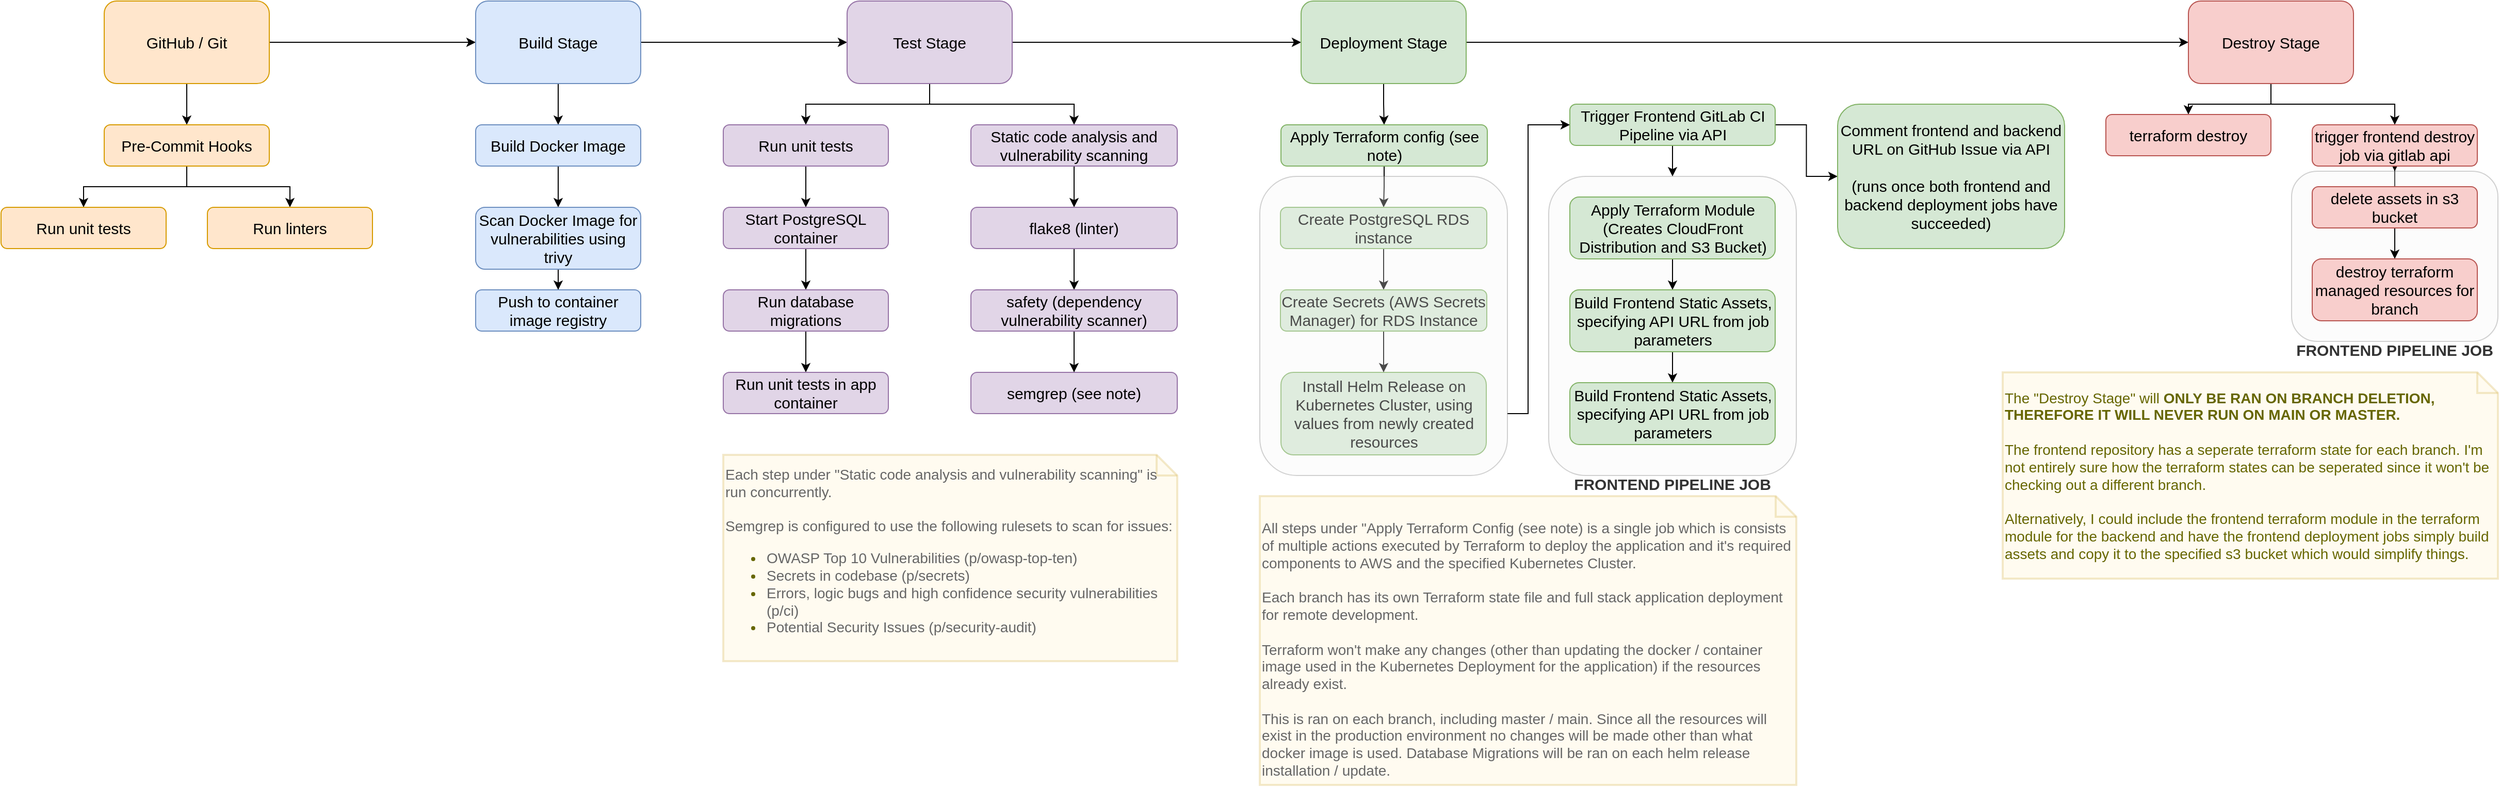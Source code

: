 <mxfile version="15.0.6" type="device"><diagram id="C5RBs43oDa-KdzZeNtuy" name="Page-1"><mxGraphModel dx="2066" dy="1069" grid="1" gridSize="10" guides="1" tooltips="1" connect="1" arrows="1" fold="1" page="1" pageScale="1" pageWidth="827" pageHeight="1169" math="0" shadow="0"><root><mxCell id="WIyWlLk6GJQsqaUBKTNV-0"/><mxCell id="WIyWlLk6GJQsqaUBKTNV-1" parent="WIyWlLk6GJQsqaUBKTNV-0"/><mxCell id="2JkaCy3H4usjBcjCa8ge-33" style="edgeStyle=orthogonalEdgeStyle;rounded=0;orthogonalLoop=1;jettySize=auto;html=1;" edge="1" parent="WIyWlLk6GJQsqaUBKTNV-1" source="2JkaCy3H4usjBcjCa8ge-0" target="2JkaCy3H4usjBcjCa8ge-28"><mxGeometry relative="1" as="geometry"/></mxCell><mxCell id="2JkaCy3H4usjBcjCa8ge-37" style="edgeStyle=orthogonalEdgeStyle;rounded=0;orthogonalLoop=1;jettySize=auto;html=1;" edge="1" parent="WIyWlLk6GJQsqaUBKTNV-1" source="2JkaCy3H4usjBcjCa8ge-0" target="2JkaCy3H4usjBcjCa8ge-1"><mxGeometry relative="1" as="geometry"/></mxCell><mxCell id="2JkaCy3H4usjBcjCa8ge-0" value="&lt;span style=&quot;font-size: 15px&quot;&gt;GitHub / Git&lt;/span&gt;" style="rounded=1;whiteSpace=wrap;html=1;fontSize=12;glass=0;strokeWidth=1;shadow=0;fillColor=#ffe6cc;strokeColor=#d79b00;" vertex="1" parent="WIyWlLk6GJQsqaUBKTNV-1"><mxGeometry x="160" y="80" width="160" height="80" as="geometry"/></mxCell><mxCell id="2JkaCy3H4usjBcjCa8ge-12" style="edgeStyle=orthogonalEdgeStyle;rounded=0;orthogonalLoop=1;jettySize=auto;html=1;entryX=0.5;entryY=0;entryDx=0;entryDy=0;" edge="1" parent="WIyWlLk6GJQsqaUBKTNV-1" source="2JkaCy3H4usjBcjCa8ge-1" target="2JkaCy3H4usjBcjCa8ge-8"><mxGeometry relative="1" as="geometry"/></mxCell><mxCell id="2JkaCy3H4usjBcjCa8ge-38" style="edgeStyle=orthogonalEdgeStyle;rounded=0;orthogonalLoop=1;jettySize=auto;html=1;" edge="1" parent="WIyWlLk6GJQsqaUBKTNV-1" source="2JkaCy3H4usjBcjCa8ge-1" target="2JkaCy3H4usjBcjCa8ge-36"><mxGeometry relative="1" as="geometry"/></mxCell><mxCell id="2JkaCy3H4usjBcjCa8ge-1" value="&lt;font style=&quot;font-size: 15px&quot;&gt;Build Stage&lt;/font&gt;" style="rounded=1;whiteSpace=wrap;html=1;fontSize=12;glass=0;strokeWidth=1;shadow=0;fillColor=#dae8fc;strokeColor=#6c8ebf;" vertex="1" parent="WIyWlLk6GJQsqaUBKTNV-1"><mxGeometry x="520" y="80" width="160" height="80" as="geometry"/></mxCell><mxCell id="2JkaCy3H4usjBcjCa8ge-13" style="edgeStyle=orthogonalEdgeStyle;rounded=0;orthogonalLoop=1;jettySize=auto;html=1;entryX=0.5;entryY=0;entryDx=0;entryDy=0;" edge="1" parent="WIyWlLk6GJQsqaUBKTNV-1" source="2JkaCy3H4usjBcjCa8ge-8" target="2JkaCy3H4usjBcjCa8ge-9"><mxGeometry relative="1" as="geometry"/></mxCell><mxCell id="2JkaCy3H4usjBcjCa8ge-8" value="&lt;font style=&quot;font-size: 15px&quot;&gt;Build Docker Image&lt;/font&gt;" style="rounded=1;whiteSpace=wrap;html=1;fontSize=12;glass=0;strokeWidth=1;shadow=0;fillColor=#dae8fc;strokeColor=#6c8ebf;" vertex="1" parent="WIyWlLk6GJQsqaUBKTNV-1"><mxGeometry x="520" y="200" width="160" height="40" as="geometry"/></mxCell><mxCell id="2JkaCy3H4usjBcjCa8ge-35" style="edgeStyle=orthogonalEdgeStyle;rounded=0;orthogonalLoop=1;jettySize=auto;html=1;" edge="1" parent="WIyWlLk6GJQsqaUBKTNV-1" source="2JkaCy3H4usjBcjCa8ge-9" target="2JkaCy3H4usjBcjCa8ge-34"><mxGeometry relative="1" as="geometry"/></mxCell><mxCell id="2JkaCy3H4usjBcjCa8ge-9" value="&lt;font style=&quot;font-size: 15px&quot;&gt;Scan Docker Image for vulnerabilities using trivy&lt;/font&gt;" style="rounded=1;whiteSpace=wrap;html=1;fontSize=12;glass=0;strokeWidth=1;shadow=0;fillColor=#dae8fc;strokeColor=#6c8ebf;" vertex="1" parent="WIyWlLk6GJQsqaUBKTNV-1"><mxGeometry x="520" y="280" width="160" height="60" as="geometry"/></mxCell><mxCell id="2JkaCy3H4usjBcjCa8ge-31" style="edgeStyle=orthogonalEdgeStyle;rounded=0;orthogonalLoop=1;jettySize=auto;html=1;" edge="1" parent="WIyWlLk6GJQsqaUBKTNV-1" source="2JkaCy3H4usjBcjCa8ge-28" target="2JkaCy3H4usjBcjCa8ge-29"><mxGeometry relative="1" as="geometry"/></mxCell><mxCell id="2JkaCy3H4usjBcjCa8ge-32" style="edgeStyle=orthogonalEdgeStyle;rounded=0;orthogonalLoop=1;jettySize=auto;html=1;" edge="1" parent="WIyWlLk6GJQsqaUBKTNV-1" source="2JkaCy3H4usjBcjCa8ge-28" target="2JkaCy3H4usjBcjCa8ge-30"><mxGeometry relative="1" as="geometry"/></mxCell><mxCell id="2JkaCy3H4usjBcjCa8ge-28" value="&lt;span style=&quot;font-size: 15px&quot;&gt;Pre-Commit Hooks&lt;/span&gt;" style="rounded=1;whiteSpace=wrap;html=1;fontSize=12;glass=0;strokeWidth=1;shadow=0;fillColor=#ffe6cc;strokeColor=#d79b00;align=center;" vertex="1" parent="WIyWlLk6GJQsqaUBKTNV-1"><mxGeometry x="160" y="200" width="160" height="40" as="geometry"/></mxCell><mxCell id="2JkaCy3H4usjBcjCa8ge-29" value="&lt;span style=&quot;font-size: 15px&quot;&gt;Run linters&lt;/span&gt;" style="rounded=1;whiteSpace=wrap;html=1;fontSize=12;glass=0;strokeWidth=1;shadow=0;fillColor=#ffe6cc;strokeColor=#d79b00;align=center;" vertex="1" parent="WIyWlLk6GJQsqaUBKTNV-1"><mxGeometry x="260" y="280" width="160" height="40" as="geometry"/></mxCell><mxCell id="2JkaCy3H4usjBcjCa8ge-30" value="&lt;span style=&quot;font-size: 15px&quot;&gt;Run unit tests&lt;/span&gt;" style="rounded=1;whiteSpace=wrap;html=1;fontSize=12;glass=0;strokeWidth=1;shadow=0;fillColor=#ffe6cc;strokeColor=#d79b00;align=center;" vertex="1" parent="WIyWlLk6GJQsqaUBKTNV-1"><mxGeometry x="60" y="280" width="160" height="40" as="geometry"/></mxCell><mxCell id="2JkaCy3H4usjBcjCa8ge-34" value="&lt;font style=&quot;font-size: 15px&quot;&gt;Push to container image registry&lt;/font&gt;" style="rounded=1;whiteSpace=wrap;html=1;fontSize=12;glass=0;strokeWidth=1;shadow=0;fillColor=#dae8fc;strokeColor=#6c8ebf;" vertex="1" parent="WIyWlLk6GJQsqaUBKTNV-1"><mxGeometry x="520" y="360" width="160" height="40" as="geometry"/></mxCell><mxCell id="2JkaCy3H4usjBcjCa8ge-41" style="edgeStyle=orthogonalEdgeStyle;rounded=0;orthogonalLoop=1;jettySize=auto;html=1;" edge="1" parent="WIyWlLk6GJQsqaUBKTNV-1" source="2JkaCy3H4usjBcjCa8ge-36" target="2JkaCy3H4usjBcjCa8ge-40"><mxGeometry relative="1" as="geometry"/></mxCell><mxCell id="2JkaCy3H4usjBcjCa8ge-95" style="edgeStyle=orthogonalEdgeStyle;rounded=0;orthogonalLoop=1;jettySize=auto;html=1;" edge="1" parent="WIyWlLk6GJQsqaUBKTNV-1" source="2JkaCy3H4usjBcjCa8ge-36" target="2JkaCy3H4usjBcjCa8ge-42"><mxGeometry relative="1" as="geometry"/></mxCell><mxCell id="2JkaCy3H4usjBcjCa8ge-101" style="edgeStyle=orthogonalEdgeStyle;rounded=0;orthogonalLoop=1;jettySize=auto;html=1;" edge="1" parent="WIyWlLk6GJQsqaUBKTNV-1" source="2JkaCy3H4usjBcjCa8ge-36" target="2JkaCy3H4usjBcjCa8ge-58"><mxGeometry relative="1" as="geometry"/></mxCell><mxCell id="2JkaCy3H4usjBcjCa8ge-36" value="&lt;font style=&quot;font-size: 15px&quot;&gt;Test Stage&lt;/font&gt;" style="rounded=1;whiteSpace=wrap;html=1;fontSize=12;glass=0;strokeWidth=1;shadow=0;fillColor=#e1d5e7;strokeColor=#9673a6;" vertex="1" parent="WIyWlLk6GJQsqaUBKTNV-1"><mxGeometry x="880" y="80" width="160" height="80" as="geometry"/></mxCell><mxCell id="2JkaCy3H4usjBcjCa8ge-47" style="edgeStyle=orthogonalEdgeStyle;rounded=0;orthogonalLoop=1;jettySize=auto;html=1;" edge="1" parent="WIyWlLk6GJQsqaUBKTNV-1" source="2JkaCy3H4usjBcjCa8ge-40" target="2JkaCy3H4usjBcjCa8ge-44"><mxGeometry relative="1" as="geometry"/></mxCell><mxCell id="2JkaCy3H4usjBcjCa8ge-40" value="&lt;font style=&quot;font-size: 15px&quot;&gt;Run unit tests&lt;/font&gt;" style="rounded=1;whiteSpace=wrap;html=1;fontSize=12;glass=0;strokeWidth=1;shadow=0;fillColor=#e1d5e7;strokeColor=#9673a6;" vertex="1" parent="WIyWlLk6GJQsqaUBKTNV-1"><mxGeometry x="760" y="200" width="160" height="40" as="geometry"/></mxCell><mxCell id="2JkaCy3H4usjBcjCa8ge-71" style="edgeStyle=orthogonalEdgeStyle;rounded=0;orthogonalLoop=1;jettySize=auto;html=1;exitX=0.5;exitY=1;exitDx=0;exitDy=0;" edge="1" parent="WIyWlLk6GJQsqaUBKTNV-1" source="2JkaCy3H4usjBcjCa8ge-42" target="2JkaCy3H4usjBcjCa8ge-54"><mxGeometry relative="1" as="geometry"/></mxCell><mxCell id="2JkaCy3H4usjBcjCa8ge-42" value="&lt;font style=&quot;font-size: 15px&quot;&gt;Static code analysis and vulnerability scanning&lt;/font&gt;" style="rounded=1;whiteSpace=wrap;html=1;fontSize=12;glass=0;strokeWidth=1;shadow=0;fillColor=#e1d5e7;strokeColor=#9673a6;" vertex="1" parent="WIyWlLk6GJQsqaUBKTNV-1"><mxGeometry x="1000" y="200" width="200" height="40" as="geometry"/></mxCell><mxCell id="2JkaCy3H4usjBcjCa8ge-51" style="edgeStyle=orthogonalEdgeStyle;rounded=0;orthogonalLoop=1;jettySize=auto;html=1;" edge="1" parent="WIyWlLk6GJQsqaUBKTNV-1" source="2JkaCy3H4usjBcjCa8ge-44" target="2JkaCy3H4usjBcjCa8ge-48"><mxGeometry relative="1" as="geometry"/></mxCell><mxCell id="2JkaCy3H4usjBcjCa8ge-44" value="&lt;font style=&quot;font-size: 15px&quot;&gt;Start PostgreSQL container&lt;/font&gt;" style="rounded=1;whiteSpace=wrap;html=1;fontSize=12;glass=0;strokeWidth=1;shadow=0;fillColor=#e1d5e7;strokeColor=#9673a6;" vertex="1" parent="WIyWlLk6GJQsqaUBKTNV-1"><mxGeometry x="760" y="280" width="160" height="40" as="geometry"/></mxCell><mxCell id="2JkaCy3H4usjBcjCa8ge-53" style="edgeStyle=orthogonalEdgeStyle;rounded=0;orthogonalLoop=1;jettySize=auto;html=1;" edge="1" parent="WIyWlLk6GJQsqaUBKTNV-1" source="2JkaCy3H4usjBcjCa8ge-48" target="2JkaCy3H4usjBcjCa8ge-52"><mxGeometry relative="1" as="geometry"/></mxCell><mxCell id="2JkaCy3H4usjBcjCa8ge-48" value="&lt;font style=&quot;font-size: 15px&quot;&gt;Run database migrations&lt;/font&gt;" style="rounded=1;whiteSpace=wrap;html=1;fontSize=12;glass=0;strokeWidth=1;shadow=0;fillColor=#e1d5e7;strokeColor=#9673a6;" vertex="1" parent="WIyWlLk6GJQsqaUBKTNV-1"><mxGeometry x="760" y="360" width="160" height="40" as="geometry"/></mxCell><mxCell id="2JkaCy3H4usjBcjCa8ge-52" value="&lt;font style=&quot;font-size: 15px&quot;&gt;Run unit tests in app container&lt;/font&gt;" style="rounded=1;whiteSpace=wrap;html=1;fontSize=12;glass=0;strokeWidth=1;shadow=0;fillColor=#e1d5e7;strokeColor=#9673a6;" vertex="1" parent="WIyWlLk6GJQsqaUBKTNV-1"><mxGeometry x="760" y="440" width="160" height="40" as="geometry"/></mxCell><mxCell id="2JkaCy3H4usjBcjCa8ge-78" style="edgeStyle=orthogonalEdgeStyle;rounded=0;orthogonalLoop=1;jettySize=auto;html=1;" edge="1" parent="WIyWlLk6GJQsqaUBKTNV-1" source="2JkaCy3H4usjBcjCa8ge-58" target="2JkaCy3H4usjBcjCa8ge-77"><mxGeometry relative="1" as="geometry"/></mxCell><mxCell id="2JkaCy3H4usjBcjCa8ge-125" style="edgeStyle=orthogonalEdgeStyle;rounded=0;orthogonalLoop=1;jettySize=auto;html=1;" edge="1" parent="WIyWlLk6GJQsqaUBKTNV-1" source="2JkaCy3H4usjBcjCa8ge-58" target="2JkaCy3H4usjBcjCa8ge-124"><mxGeometry relative="1" as="geometry"/></mxCell><mxCell id="2JkaCy3H4usjBcjCa8ge-58" value="&lt;font style=&quot;font-size: 15px&quot;&gt;Deployment Stage&lt;/font&gt;" style="rounded=1;whiteSpace=wrap;html=1;fontSize=12;glass=0;strokeWidth=1;shadow=0;fillColor=#d5e8d4;strokeColor=#82b366;" vertex="1" parent="WIyWlLk6GJQsqaUBKTNV-1"><mxGeometry x="1320" y="80" width="160" height="80" as="geometry"/></mxCell><mxCell id="2JkaCy3H4usjBcjCa8ge-66" value="&lt;span style=&quot;font-size: 15px&quot;&gt;semgrep (see note)&lt;/span&gt;" style="rounded=1;whiteSpace=wrap;html=1;fontSize=12;glass=0;strokeWidth=1;shadow=0;fillColor=#e1d5e7;strokeColor=#9673a6;" vertex="1" parent="WIyWlLk6GJQsqaUBKTNV-1"><mxGeometry x="1000" y="440" width="200" height="40" as="geometry"/></mxCell><mxCell id="2JkaCy3H4usjBcjCa8ge-82" value="" style="edgeStyle=orthogonalEdgeStyle;rounded=0;orthogonalLoop=1;jettySize=auto;html=1;" edge="1" parent="WIyWlLk6GJQsqaUBKTNV-1" source="2JkaCy3H4usjBcjCa8ge-77" target="2JkaCy3H4usjBcjCa8ge-81"><mxGeometry relative="1" as="geometry"/></mxCell><mxCell id="2JkaCy3H4usjBcjCa8ge-77" value="&lt;font style=&quot;font-size: 15px&quot;&gt;Apply Terraform config (see note)&lt;/font&gt;" style="rounded=1;whiteSpace=wrap;html=1;fontSize=12;glass=0;strokeWidth=1;shadow=0;fillColor=#d5e8d4;strokeColor=#82b366;" vertex="1" parent="WIyWlLk6GJQsqaUBKTNV-1"><mxGeometry x="1300.5" y="200" width="200" height="40" as="geometry"/></mxCell><mxCell id="2JkaCy3H4usjBcjCa8ge-103" style="edgeStyle=orthogonalEdgeStyle;rounded=0;orthogonalLoop=1;jettySize=auto;html=1;" edge="1" parent="WIyWlLk6GJQsqaUBKTNV-1" source="2JkaCy3H4usjBcjCa8ge-81" target="2JkaCy3H4usjBcjCa8ge-102"><mxGeometry relative="1" as="geometry"/></mxCell><mxCell id="2JkaCy3H4usjBcjCa8ge-81" value="&lt;font style=&quot;font-size: 15px&quot;&gt;Create PostgreSQL RDS instance&lt;/font&gt;" style="rounded=1;whiteSpace=wrap;html=1;fontSize=12;glass=0;strokeWidth=1;shadow=0;fillColor=#d5e8d4;strokeColor=#82b366;" vertex="1" parent="WIyWlLk6GJQsqaUBKTNV-1"><mxGeometry x="1300" y="280" width="200" height="40" as="geometry"/></mxCell><mxCell id="2JkaCy3H4usjBcjCa8ge-83" value="&lt;font style=&quot;font-size: 15px&quot;&gt;Install Helm Release on Kubernetes Cluster, using values from newly created resources&lt;/font&gt;" style="rounded=1;whiteSpace=wrap;html=1;fontSize=12;glass=0;strokeWidth=1;shadow=0;fillColor=#d5e8d4;strokeColor=#82b366;" vertex="1" parent="WIyWlLk6GJQsqaUBKTNV-1"><mxGeometry x="1300.5" y="440" width="199" height="80" as="geometry"/></mxCell><mxCell id="2JkaCy3H4usjBcjCa8ge-98" style="edgeStyle=orthogonalEdgeStyle;rounded=0;orthogonalLoop=1;jettySize=auto;html=1;entryX=0.5;entryY=0;entryDx=0;entryDy=0;" edge="1" parent="WIyWlLk6GJQsqaUBKTNV-1" source="2JkaCy3H4usjBcjCa8ge-54" target="2JkaCy3H4usjBcjCa8ge-91"><mxGeometry relative="1" as="geometry"/></mxCell><mxCell id="2JkaCy3H4usjBcjCa8ge-54" value="&lt;span style=&quot;font-size: 15px&quot;&gt;flake8 (linter)&lt;/span&gt;" style="rounded=1;whiteSpace=wrap;html=1;fontSize=12;glass=0;strokeWidth=1;shadow=0;fillColor=#e1d5e7;strokeColor=#9673a6;" vertex="1" parent="WIyWlLk6GJQsqaUBKTNV-1"><mxGeometry x="1000" y="280" width="200" height="40" as="geometry"/></mxCell><mxCell id="2JkaCy3H4usjBcjCa8ge-99" style="edgeStyle=orthogonalEdgeStyle;rounded=0;orthogonalLoop=1;jettySize=auto;html=1;" edge="1" parent="WIyWlLk6GJQsqaUBKTNV-1" source="2JkaCy3H4usjBcjCa8ge-91" target="2JkaCy3H4usjBcjCa8ge-66"><mxGeometry relative="1" as="geometry"/></mxCell><mxCell id="2JkaCy3H4usjBcjCa8ge-91" value="&lt;span style=&quot;font-size: 15px&quot;&gt;safety (dependency vulnerability scanner)&lt;/span&gt;" style="rounded=1;whiteSpace=wrap;html=1;fontSize=12;glass=0;strokeWidth=1;shadow=0;fillColor=#e1d5e7;strokeColor=#9673a6;" vertex="1" parent="WIyWlLk6GJQsqaUBKTNV-1"><mxGeometry x="1000" y="360" width="200" height="40" as="geometry"/></mxCell><mxCell id="2JkaCy3H4usjBcjCa8ge-94" value="&lt;font color=&quot;#666666&quot;&gt;Each step under &quot;Static code analysis and vulnerability scanning&quot; is run concurrently.&lt;br&gt;&lt;br&gt;Semgrep is configured to use the following rulesets to scan for issues:&lt;br&gt;&lt;/font&gt;&lt;ul&gt;&lt;li&gt;&lt;font color=&quot;#666666&quot;&gt;OWASP Top 10 Vulnerabilities (p/owasp-top-ten)&lt;/font&gt;&lt;/li&gt;&lt;li&gt;&lt;font color=&quot;#666666&quot;&gt;Secrets in codebase (p/secrets)&lt;/font&gt;&lt;/li&gt;&lt;li&gt;&lt;font color=&quot;#666666&quot;&gt;Errors, logic bugs and high confidence security vulnerabilities (p/ci)&lt;/font&gt;&lt;/li&gt;&lt;li&gt;&lt;font color=&quot;#666666&quot;&gt;Potential Security Issues (p/security-audit)&lt;/font&gt;&lt;/li&gt;&lt;/ul&gt;" style="shape=note;strokeWidth=2;fontSize=14;size=20;whiteSpace=wrap;html=1;fillColor=#fff2cc;strokeColor=#d6b656;fontColor=#666600;rounded=1;opacity=30;align=left;" vertex="1" parent="WIyWlLk6GJQsqaUBKTNV-1"><mxGeometry x="760" y="520" width="440" height="200" as="geometry"/></mxCell><mxCell id="2JkaCy3H4usjBcjCa8ge-105" style="edgeStyle=orthogonalEdgeStyle;rounded=0;orthogonalLoop=1;jettySize=auto;html=1;" edge="1" parent="WIyWlLk6GJQsqaUBKTNV-1" source="2JkaCy3H4usjBcjCa8ge-102" target="2JkaCy3H4usjBcjCa8ge-83"><mxGeometry relative="1" as="geometry"/></mxCell><mxCell id="2JkaCy3H4usjBcjCa8ge-102" value="&lt;span style=&quot;font-size: 15px&quot;&gt;Create Secrets (AWS Secrets Manager) for RDS Instance&lt;/span&gt;" style="rounded=1;whiteSpace=wrap;html=1;fontSize=12;glass=0;strokeWidth=1;shadow=0;fillColor=#d5e8d4;strokeColor=#82b366;" vertex="1" parent="WIyWlLk6GJQsqaUBKTNV-1"><mxGeometry x="1300" y="360" width="200" height="40" as="geometry"/></mxCell><mxCell id="2JkaCy3H4usjBcjCa8ge-109" value="&lt;div style=&quot;text-align: left&quot;&gt;&lt;font style=&quot;font-size: 14px&quot; color=&quot;#666666&quot;&gt;&lt;br&gt;&lt;/font&gt;&lt;/div&gt;&lt;div style=&quot;text-align: left&quot;&gt;&lt;font color=&quot;#666666&quot;&gt;&lt;font style=&quot;font-size: 14px&quot;&gt;All steps under &quot;Apply Terraform Config (see note) is a single job which is consists of multiple actions executed by Terraform to deploy the application and it's required components to AWS and the specified Kubernetes Cluster.&lt;/font&gt;&lt;br&gt;&lt;/font&gt;&lt;/div&gt;&lt;div style=&quot;text-align: left&quot;&gt;&lt;font color=&quot;#666666&quot;&gt;&lt;br&gt;&lt;/font&gt;&lt;/div&gt;&lt;font color=&quot;#666666&quot;&gt;Each branch has its own Terraform state file and full stack application deployment for remote development.&lt;br&gt;&lt;br&gt;Terraform won't make any changes (other than updating the docker / container image used in the Kubernetes Deployment for the application) if the resources already exist.&lt;br&gt;&lt;br&gt;This is ran on each branch, including master / main. Since all the resources will exist in the production environment no changes will be made other than what docker image is used. Database Migrations will be ran on each helm release installation / update.&lt;/font&gt;" style="shape=note;strokeWidth=2;fontSize=14;size=20;whiteSpace=wrap;html=1;fillColor=#fff2cc;strokeColor=#d6b656;fontColor=#666600;rounded=1;opacity=30;align=left;" vertex="1" parent="WIyWlLk6GJQsqaUBKTNV-1"><mxGeometry x="1280" y="560" width="520" height="280" as="geometry"/></mxCell><mxCell id="2JkaCy3H4usjBcjCa8ge-116" style="edgeStyle=orthogonalEdgeStyle;rounded=0;orthogonalLoop=1;jettySize=auto;html=1;entryX=0.5;entryY=0;entryDx=0;entryDy=0;" edge="1" parent="WIyWlLk6GJQsqaUBKTNV-1" source="2JkaCy3H4usjBcjCa8ge-110" target="2JkaCy3H4usjBcjCa8ge-115"><mxGeometry relative="1" as="geometry"/></mxCell><mxCell id="2JkaCy3H4usjBcjCa8ge-143" style="edgeStyle=orthogonalEdgeStyle;rounded=0;orthogonalLoop=1;jettySize=auto;html=1;entryX=0;entryY=0.5;entryDx=0;entryDy=0;" edge="1" parent="WIyWlLk6GJQsqaUBKTNV-1" source="2JkaCy3H4usjBcjCa8ge-110" target="2JkaCy3H4usjBcjCa8ge-140"><mxGeometry relative="1" as="geometry"/></mxCell><mxCell id="2JkaCy3H4usjBcjCa8ge-110" value="&lt;span style=&quot;font-size: 15px&quot;&gt;Trigger Frontend GitLab CI Pipeline via API&lt;/span&gt;" style="rounded=1;whiteSpace=wrap;html=1;fontSize=12;glass=0;strokeWidth=1;shadow=0;fillColor=#d5e8d4;strokeColor=#82b366;" vertex="1" parent="WIyWlLk6GJQsqaUBKTNV-1"><mxGeometry x="1580.5" y="180" width="199" height="40" as="geometry"/></mxCell><mxCell id="2JkaCy3H4usjBcjCa8ge-114" style="edgeStyle=orthogonalEdgeStyle;rounded=0;orthogonalLoop=1;jettySize=auto;html=1;" edge="1" parent="WIyWlLk6GJQsqaUBKTNV-1" source="2JkaCy3H4usjBcjCa8ge-112" target="2JkaCy3H4usjBcjCa8ge-110"><mxGeometry relative="1" as="geometry"><Array as="points"><mxPoint x="1540" y="480"/><mxPoint x="1540" y="200"/></Array></mxGeometry></mxCell><mxCell id="2JkaCy3H4usjBcjCa8ge-112" value="" style="whiteSpace=wrap;html=1;rounded=1;opacity=30;align=left;fillColor=#f5f5f5;strokeColor=#666666;fontColor=#333333;" vertex="1" parent="WIyWlLk6GJQsqaUBKTNV-1"><mxGeometry x="1280" y="250" width="240" height="290" as="geometry"/></mxCell><mxCell id="2JkaCy3H4usjBcjCa8ge-115" value="&lt;b&gt;&lt;font style=&quot;font-size: 15px&quot;&gt;&lt;br&gt;&lt;br&gt;&lt;br&gt;&lt;br&gt;&lt;br&gt;&lt;br&gt;&lt;br&gt;&lt;br&gt;&lt;br&gt;&lt;br&gt;&lt;br&gt;&lt;br&gt;&lt;br&gt;&lt;br&gt;&lt;br&gt;&lt;br&gt;&lt;br&gt;FRONTEND PIPELINE JOB&lt;/font&gt;&lt;/b&gt;" style="whiteSpace=wrap;html=1;rounded=1;opacity=30;align=center;fillColor=#f5f5f5;strokeColor=#666666;fontColor=#333333;" vertex="1" parent="WIyWlLk6GJQsqaUBKTNV-1"><mxGeometry x="1560" y="250" width="240" height="290" as="geometry"/></mxCell><mxCell id="2JkaCy3H4usjBcjCa8ge-119" style="edgeStyle=orthogonalEdgeStyle;rounded=0;orthogonalLoop=1;jettySize=auto;html=1;" edge="1" parent="WIyWlLk6GJQsqaUBKTNV-1" source="2JkaCy3H4usjBcjCa8ge-117" target="2JkaCy3H4usjBcjCa8ge-118"><mxGeometry relative="1" as="geometry"/></mxCell><mxCell id="2JkaCy3H4usjBcjCa8ge-117" value="&lt;span style=&quot;font-size: 15px&quot;&gt;Apply Terraform Module (Creates CloudFront Distribution and S3 Bucket)&lt;/span&gt;" style="rounded=1;whiteSpace=wrap;html=1;fontSize=12;glass=0;strokeWidth=1;shadow=0;fillColor=#d5e8d4;strokeColor=#82b366;" vertex="1" parent="WIyWlLk6GJQsqaUBKTNV-1"><mxGeometry x="1580.5" y="270" width="199" height="60" as="geometry"/></mxCell><mxCell id="2JkaCy3H4usjBcjCa8ge-121" style="edgeStyle=orthogonalEdgeStyle;rounded=0;orthogonalLoop=1;jettySize=auto;html=1;" edge="1" parent="WIyWlLk6GJQsqaUBKTNV-1" source="2JkaCy3H4usjBcjCa8ge-118" target="2JkaCy3H4usjBcjCa8ge-120"><mxGeometry relative="1" as="geometry"/></mxCell><mxCell id="2JkaCy3H4usjBcjCa8ge-118" value="&lt;span style=&quot;font-size: 15px&quot;&gt;Build Frontend Static Assets, specifying API URL from job parameters&lt;/span&gt;" style="rounded=1;whiteSpace=wrap;html=1;fontSize=12;glass=0;strokeWidth=1;shadow=0;fillColor=#d5e8d4;strokeColor=#82b366;" vertex="1" parent="WIyWlLk6GJQsqaUBKTNV-1"><mxGeometry x="1580.5" y="360" width="199" height="60" as="geometry"/></mxCell><mxCell id="2JkaCy3H4usjBcjCa8ge-120" value="&lt;span style=&quot;font-size: 15px&quot;&gt;Build Frontend Static Assets, specifying API URL from job parameters&lt;/span&gt;" style="rounded=1;whiteSpace=wrap;html=1;fontSize=12;glass=0;strokeWidth=1;shadow=0;fillColor=#d5e8d4;strokeColor=#82b366;" vertex="1" parent="WIyWlLk6GJQsqaUBKTNV-1"><mxGeometry x="1580.5" y="450" width="199" height="60" as="geometry"/></mxCell><mxCell id="2JkaCy3H4usjBcjCa8ge-127" style="edgeStyle=orthogonalEdgeStyle;rounded=0;orthogonalLoop=1;jettySize=auto;html=1;" edge="1" parent="WIyWlLk6GJQsqaUBKTNV-1" source="2JkaCy3H4usjBcjCa8ge-124" target="2JkaCy3H4usjBcjCa8ge-126"><mxGeometry relative="1" as="geometry"/></mxCell><mxCell id="2JkaCy3H4usjBcjCa8ge-131" style="edgeStyle=orthogonalEdgeStyle;rounded=0;orthogonalLoop=1;jettySize=auto;html=1;" edge="1" parent="WIyWlLk6GJQsqaUBKTNV-1" source="2JkaCy3H4usjBcjCa8ge-124" target="2JkaCy3H4usjBcjCa8ge-129"><mxGeometry relative="1" as="geometry"/></mxCell><mxCell id="2JkaCy3H4usjBcjCa8ge-124" value="&lt;font style=&quot;font-size: 15px&quot;&gt;Destroy Stage&lt;/font&gt;" style="rounded=1;whiteSpace=wrap;html=1;fontSize=12;glass=0;strokeWidth=1;shadow=0;fillColor=#f8cecc;strokeColor=#b85450;" vertex="1" parent="WIyWlLk6GJQsqaUBKTNV-1"><mxGeometry x="2180" y="80" width="160" height="80" as="geometry"/></mxCell><mxCell id="2JkaCy3H4usjBcjCa8ge-126" value="&lt;span style=&quot;font-size: 15px&quot;&gt;terraform destroy&lt;/span&gt;" style="rounded=1;whiteSpace=wrap;html=1;fontSize=12;glass=0;strokeWidth=1;shadow=0;fillColor=#f8cecc;strokeColor=#b85450;" vertex="1" parent="WIyWlLk6GJQsqaUBKTNV-1"><mxGeometry x="2100" y="190" width="160" height="40" as="geometry"/></mxCell><mxCell id="2JkaCy3H4usjBcjCa8ge-128" value="The &quot;Destroy Stage&quot; will &lt;b&gt;ONLY BE RAN ON BRANCH DELETION, THEREFORE IT WILL NEVER RUN ON MAIN OR MASTER.&lt;/b&gt;&lt;br&gt;&lt;br&gt;The frontend repository has a seperate terraform state for each branch. I'm not entirely sure how the terraform states can be seperated since it won't be checking out a different branch.&lt;br&gt;&lt;br&gt;Alternatively, I could include the frontend terraform module in the terraform module for the backend and have the frontend deployment jobs simply build assets and copy it to the specified s3 bucket which would simplify things." style="shape=note;strokeWidth=2;fontSize=14;size=20;whiteSpace=wrap;html=1;fillColor=#fff2cc;strokeColor=#d6b656;fontColor=#666600;rounded=1;opacity=30;align=left;" vertex="1" parent="WIyWlLk6GJQsqaUBKTNV-1"><mxGeometry x="2000" y="440" width="480" height="200" as="geometry"/></mxCell><mxCell id="2JkaCy3H4usjBcjCa8ge-135" style="edgeStyle=orthogonalEdgeStyle;rounded=0;orthogonalLoop=1;jettySize=auto;html=1;entryX=0.5;entryY=0;entryDx=0;entryDy=0;" edge="1" parent="WIyWlLk6GJQsqaUBKTNV-1" source="2JkaCy3H4usjBcjCa8ge-129" target="2JkaCy3H4usjBcjCa8ge-134"><mxGeometry relative="1" as="geometry"/></mxCell><mxCell id="2JkaCy3H4usjBcjCa8ge-129" value="&lt;span style=&quot;font-size: 15px&quot;&gt;trigger frontend destroy job via gitlab api&lt;/span&gt;" style="rounded=1;whiteSpace=wrap;html=1;fontSize=12;glass=0;strokeWidth=1;shadow=0;fillColor=#f8cecc;strokeColor=#b85450;" vertex="1" parent="WIyWlLk6GJQsqaUBKTNV-1"><mxGeometry x="2300" y="200" width="160" height="40" as="geometry"/></mxCell><mxCell id="2JkaCy3H4usjBcjCa8ge-134" value="&lt;b&gt;&lt;font style=&quot;font-size: 15px&quot;&gt;&lt;br&gt;&lt;br&gt;&lt;br&gt;&lt;br&gt;&lt;br&gt;&lt;br&gt;&lt;br&gt;&lt;br&gt;&lt;br&gt;&lt;br&gt;FRONTEND PIPELINE JOB&lt;/font&gt;&lt;/b&gt;" style="whiteSpace=wrap;html=1;rounded=1;opacity=30;align=center;fillColor=#f5f5f5;strokeColor=#666666;fontColor=#333333;" vertex="1" parent="WIyWlLk6GJQsqaUBKTNV-1"><mxGeometry x="2280" y="245" width="200" height="165" as="geometry"/></mxCell><mxCell id="2JkaCy3H4usjBcjCa8ge-139" style="edgeStyle=orthogonalEdgeStyle;rounded=0;orthogonalLoop=1;jettySize=auto;html=1;" edge="1" parent="WIyWlLk6GJQsqaUBKTNV-1" source="2JkaCy3H4usjBcjCa8ge-137" target="2JkaCy3H4usjBcjCa8ge-138"><mxGeometry relative="1" as="geometry"/></mxCell><mxCell id="2JkaCy3H4usjBcjCa8ge-137" value="&lt;span style=&quot;font-size: 15px&quot;&gt;delete assets in s3 bucket&lt;/span&gt;" style="rounded=1;whiteSpace=wrap;html=1;fontSize=12;glass=0;strokeWidth=1;shadow=0;fillColor=#f8cecc;strokeColor=#b85450;" vertex="1" parent="WIyWlLk6GJQsqaUBKTNV-1"><mxGeometry x="2300" y="260" width="160" height="40" as="geometry"/></mxCell><mxCell id="2JkaCy3H4usjBcjCa8ge-138" value="&lt;span style=&quot;font-size: 15px&quot;&gt;destroy terraform managed resources for branch&lt;/span&gt;" style="rounded=1;whiteSpace=wrap;html=1;fontSize=12;glass=0;strokeWidth=1;shadow=0;fillColor=#f8cecc;strokeColor=#b85450;" vertex="1" parent="WIyWlLk6GJQsqaUBKTNV-1"><mxGeometry x="2300" y="330" width="160" height="60" as="geometry"/></mxCell><mxCell id="2JkaCy3H4usjBcjCa8ge-140" value="&lt;span style=&quot;font-size: 15px&quot;&gt;Comment frontend and backend URL on GitHub Issue via API&lt;/span&gt;&lt;br&gt;&lt;span style=&quot;font-size: 15px&quot;&gt;&amp;nbsp;&lt;/span&gt;&lt;br&gt;&lt;span style=&quot;font-size: 15px&quot;&gt;(runs once both frontend and backend deployment jobs have succeeded)&lt;/span&gt;" style="rounded=1;whiteSpace=wrap;html=1;fontSize=12;glass=0;strokeWidth=1;shadow=0;fillColor=#d5e8d4;strokeColor=#82b366;" vertex="1" parent="WIyWlLk6GJQsqaUBKTNV-1"><mxGeometry x="1840" y="180" width="220" height="140" as="geometry"/></mxCell></root></mxGraphModel></diagram></mxfile>